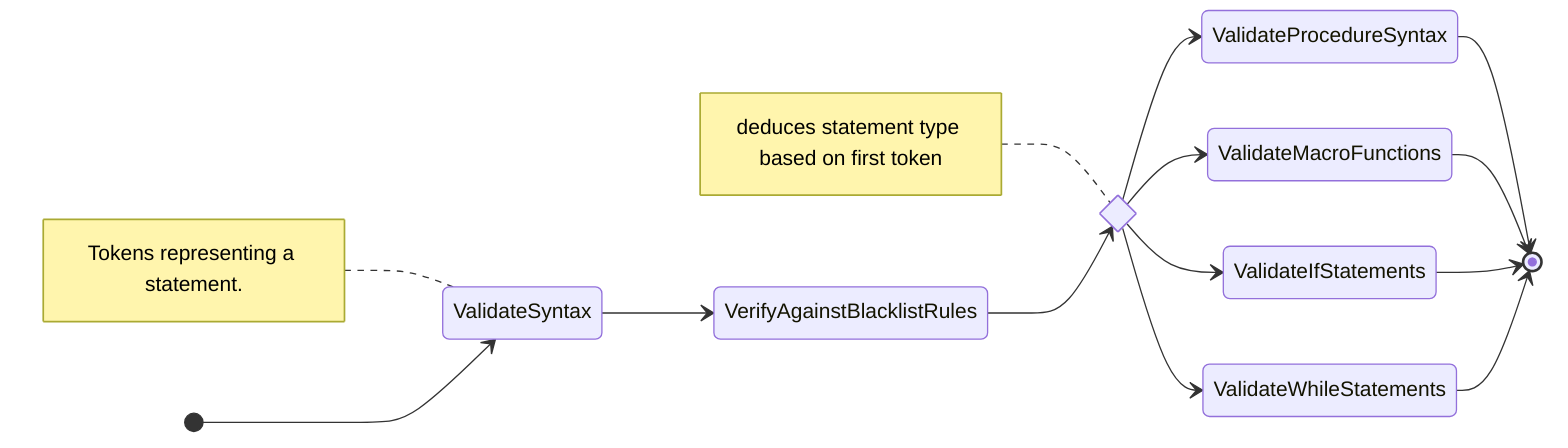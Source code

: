 stateDiagram-v2
    direction LR
    ValidateSyntax: 
    note left of ValidateSyntax
       Tokens representing a statement.
    end note

    state handler <<choice>>
    note left of handler
    deduces statement type based on first token
    end note
    VerifyAgainstBlacklistRules
    
    [*] --> ValidateSyntax
    ValidateSyntax --> VerifyAgainstBlacklistRules
    VerifyAgainstBlacklistRules --> handler
    %% cases based on statement type:
    handler --> ValidateProcedureSyntax 
    handler --> ValidateMacroFunctions
    handler --> ValidateIfStatements
    handler --> ValidateWhileStatements
    ValidateProcedureSyntax --> [*]
    ValidateMacroFunctions --> [*]
    ValidateIfStatements --> [*]
    ValidateWhileStatements --> [*]